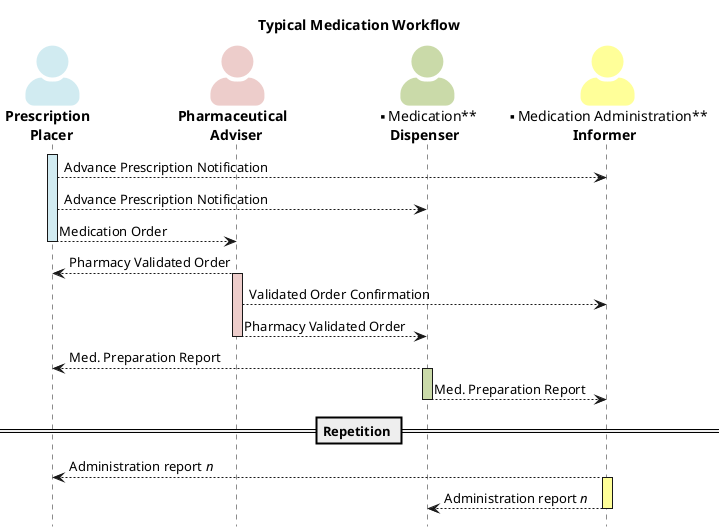 @startuml
title Typical Medication Workflow
skinparam actorStyle awesome
skinparam {
    ActorBorderColor None

}
hide footbox


actor "**Prescription** \n **Placer**" as P #d1ebf1

actor "**Pharmaceutical** \n **Adviser**" as PHA #edcdcb
actor "** Medication** \n **Dispenser **" as PD #cadaa9
actor "** Medication Administration** \n **Informer **" as MAI #ffff99

activate P #d1ebf1

P --> MAI : Advance Prescription Notification
P --> PD: Advance Prescription Notification 
P --> PHA: Medication Order
deactivate P


PHA --> P: Pharmacy Validated Order
activate PHA #edcdcb

PHA --> MAI: Validated Order Confirmation
PHA --> PD: Pharmacy Validated Order
deactivate PHA


PD --> P: Med. Preparation Report
activate PD #cadaa9

PD --> MAI: Med. Preparation Report
deactivate PD

== Repetition ==


MAI --> P: Administration report <i>n</i>
activate MAI #ffff99

MAI --> PD: Administration report <i>n</i>
deactivate MAI

@enduml